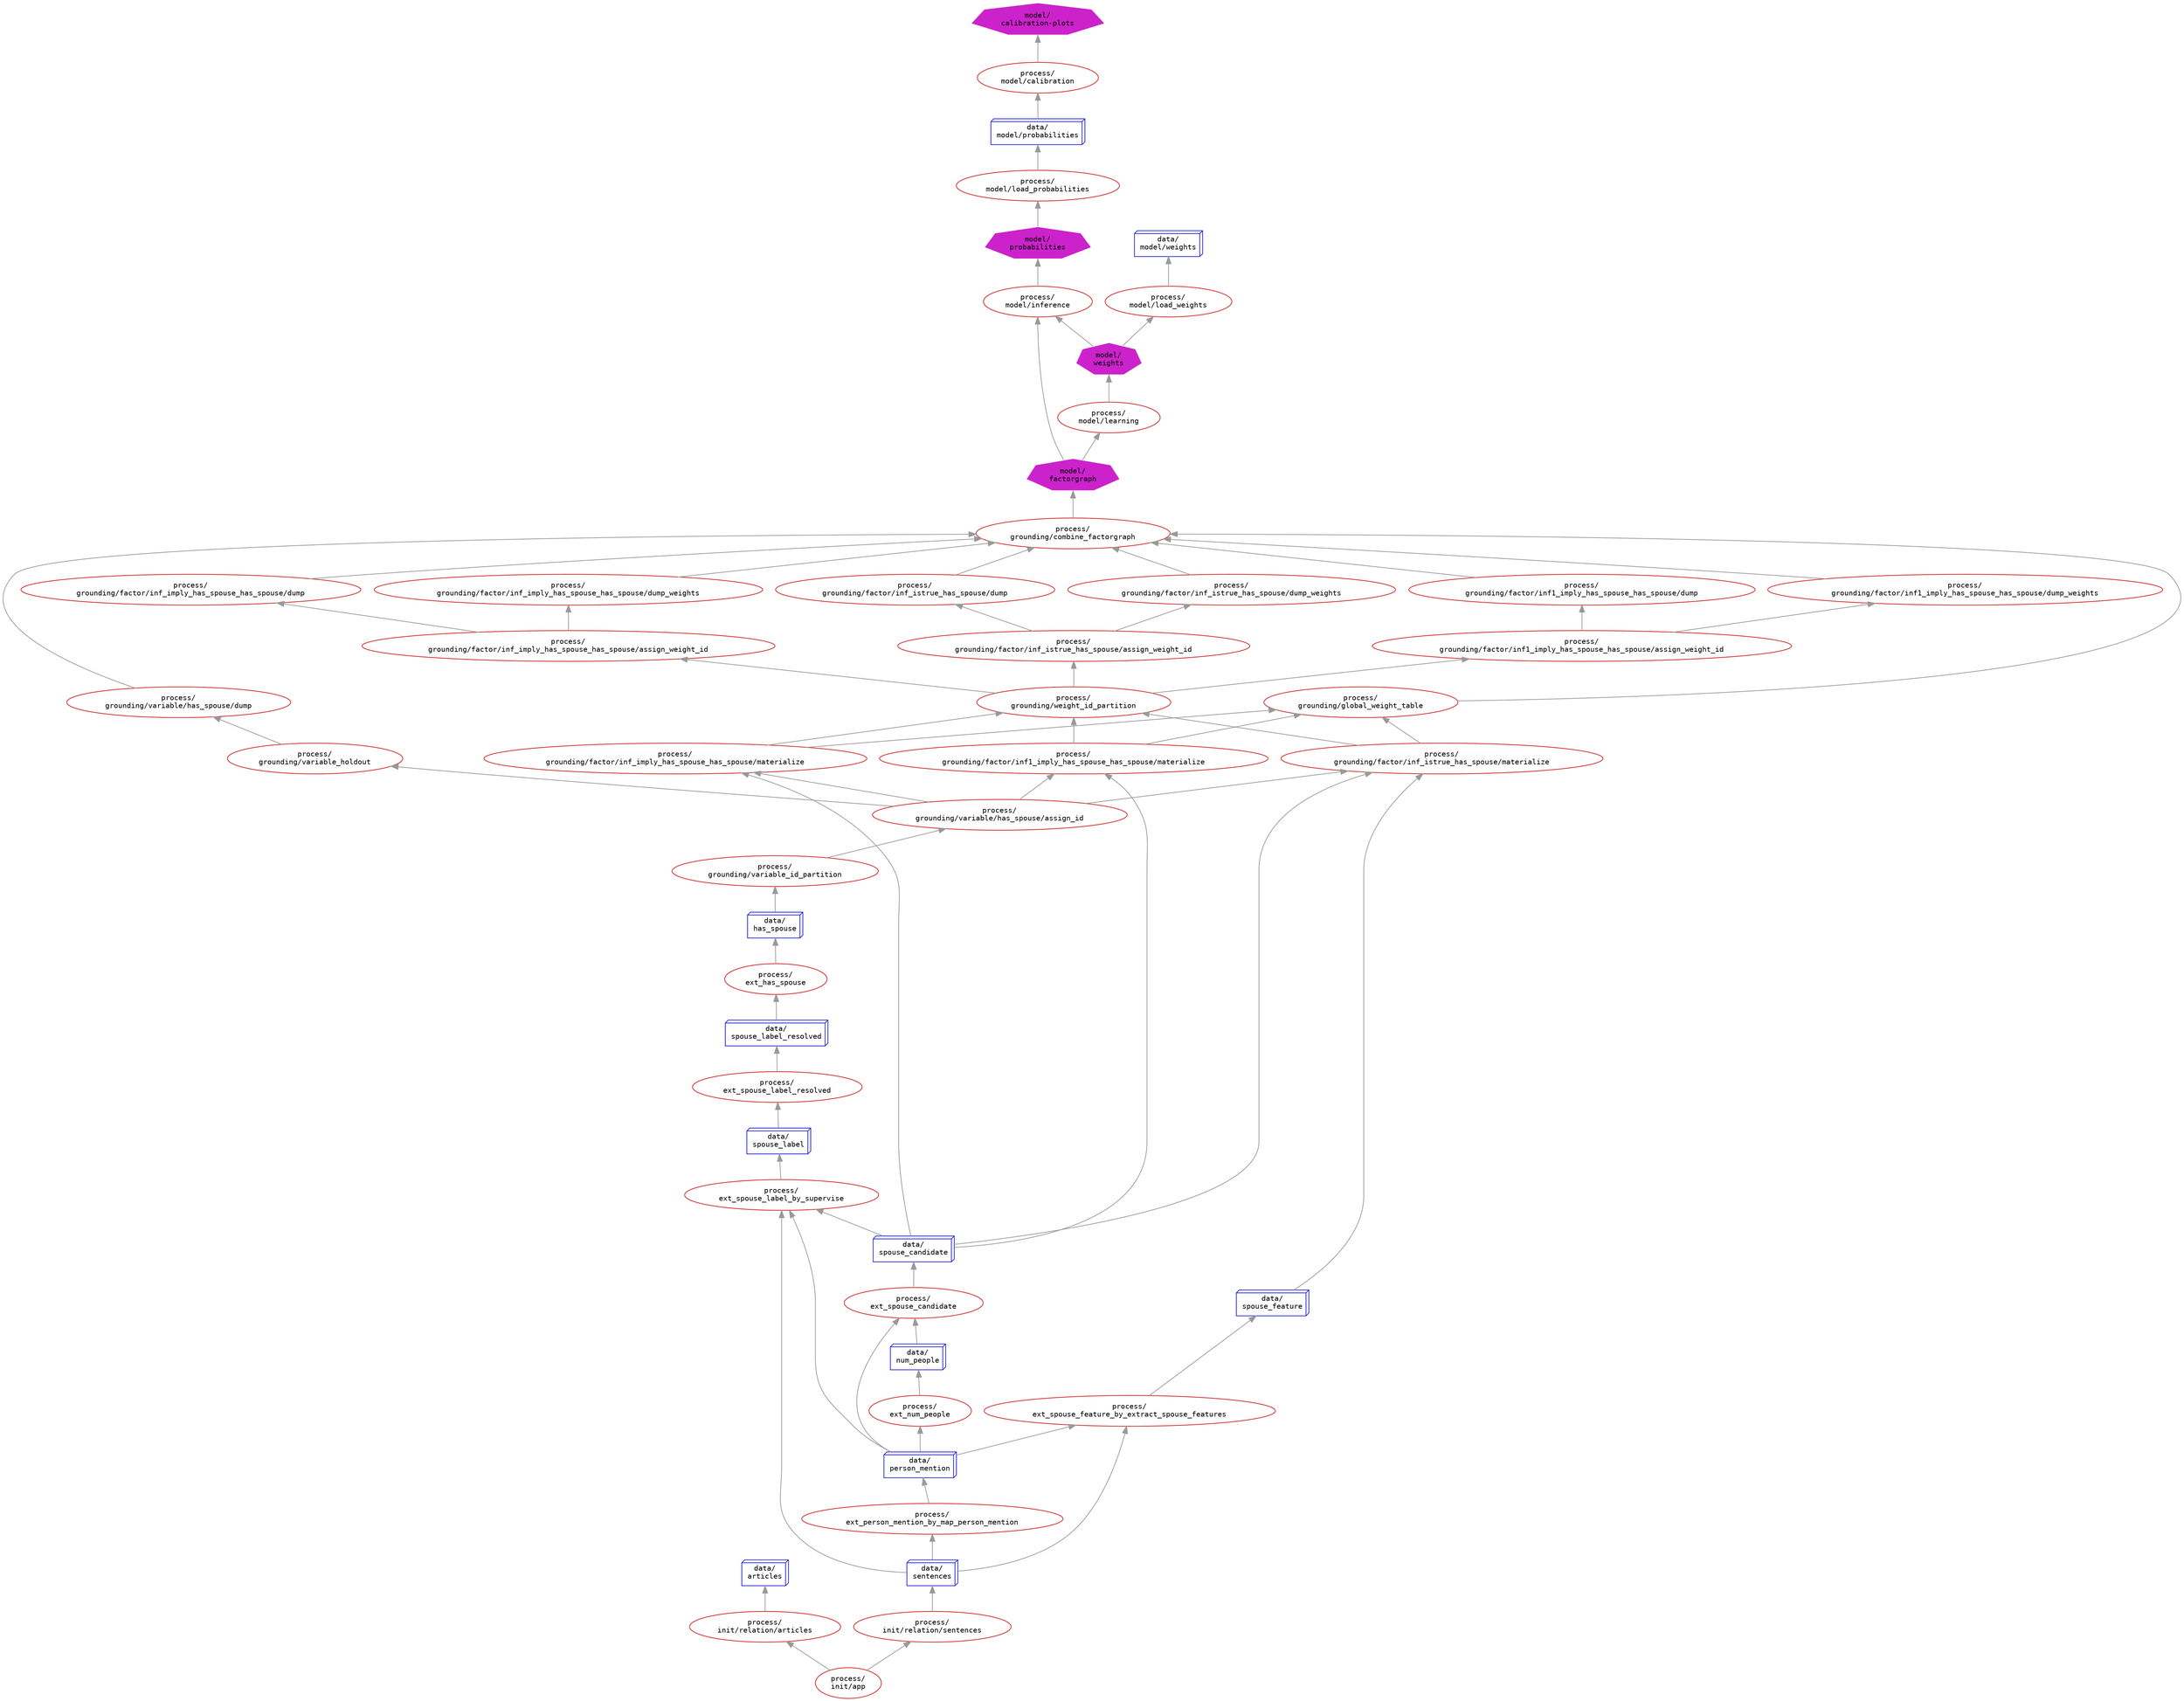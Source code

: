 
digraph "spouseLocal data flow" {
    graph[rankdir=BT  # bottom-to-top drawing (or RL/right-to-left may also make sense)
    ];
    node [shape=box
         ,style=dotted
         ,fontsize=10
         ,fontname="Ubuntu Mono,Envy Code R,Oxygen Mono,Consolas,Menlo,Monaco,Andale Mono"
    ];
    edge [color="#999999"];


"process/
init/app" [shape=ellipse  color="#cc2222" style=solid];

"process/
init/relation/articles" [shape=ellipse  color="#cc2222" style=solid];

"process/
init/app" -> "process/
init/relation/articles" [
label=""

];

"process/
init/relation/sentences" [shape=ellipse  color="#cc2222" style=solid];

"process/
init/app" -> "process/
init/relation/sentences" [
label=""

];

"process/
ext_has_spouse" [shape=ellipse  color="#cc2222" style=solid];

"data/
spouse_label_resolved" -> "process/
ext_has_spouse" [
label=""

];

"process/
ext_num_people" [shape=ellipse  color="#cc2222" style=solid];

"data/
person_mention" -> "process/
ext_num_people" [
label=""

];

"process/
ext_person_mention_by_map_person_mention" [shape=ellipse  color="#cc2222" style=solid];

"data/
sentences" -> "process/
ext_person_mention_by_map_person_mention" [
label=""

];

"process/
ext_spouse_candidate" [shape=ellipse  color="#cc2222" style=solid];

"data/
num_people" -> "process/
ext_spouse_candidate" [
label=""

];

"data/
person_mention" -> "process/
ext_spouse_candidate" [
label=""

];

"process/
ext_spouse_feature_by_extract_spouse_features" [shape=ellipse  color="#cc2222" style=solid];

"data/
person_mention" -> "process/
ext_spouse_feature_by_extract_spouse_features" [
label=""

];

"data/
sentences" -> "process/
ext_spouse_feature_by_extract_spouse_features" [
label=""

];

"process/
ext_spouse_label_by_supervise" [shape=ellipse  color="#cc2222" style=solid];

"data/
person_mention" -> "process/
ext_spouse_label_by_supervise" [
label=""

];

"data/
sentences" -> "process/
ext_spouse_label_by_supervise" [
label=""

];

"data/
spouse_candidate" -> "process/
ext_spouse_label_by_supervise" [
label=""

];

"process/
ext_spouse_label_resolved" [shape=ellipse  color="#cc2222" style=solid];

"data/
spouse_label" -> "process/
ext_spouse_label_resolved" [
label=""

];

"process/
grounding/variable_id_partition" [shape=ellipse  color="#cc2222" style=solid];

"data/
has_spouse" -> "process/
grounding/variable_id_partition" [
label=""

];

"process/
grounding/variable/has_spouse/assign_id" [shape=ellipse  color="#cc2222" style=solid];

"process/
grounding/variable_id_partition" -> "process/
grounding/variable/has_spouse/assign_id" [
label=""

];

"process/
grounding/variable_holdout" [shape=ellipse  color="#cc2222" style=solid];

"process/
grounding/variable/has_spouse/assign_id" -> "process/
grounding/variable_holdout" [
label=""

];

"process/
grounding/variable/has_spouse/dump" [shape=ellipse  color="#cc2222" style=solid];

"process/
grounding/variable_holdout" -> "process/
grounding/variable/has_spouse/dump" [
label=""

];

"process/
grounding/factor/inf1_imply_has_spouse_has_spouse/materialize" [shape=ellipse  color="#cc2222" style=solid];

"data/
spouse_candidate" -> "process/
grounding/factor/inf1_imply_has_spouse_has_spouse/materialize" [
label=""

];

"process/
grounding/variable/has_spouse/assign_id" -> "process/
grounding/factor/inf1_imply_has_spouse_has_spouse/materialize" [
label=""

];

"process/
grounding/factor/inf_imply_has_spouse_has_spouse/materialize" [shape=ellipse  color="#cc2222" style=solid];

"data/
spouse_candidate" -> "process/
grounding/factor/inf_imply_has_spouse_has_spouse/materialize" [
label=""

];

"process/
grounding/variable/has_spouse/assign_id" -> "process/
grounding/factor/inf_imply_has_spouse_has_spouse/materialize" [
label=""

];

"process/
grounding/factor/inf_istrue_has_spouse/materialize" [shape=ellipse  color="#cc2222" style=solid];

"data/
spouse_candidate" -> "process/
grounding/factor/inf_istrue_has_spouse/materialize" [
label=""

];

"data/
spouse_feature" -> "process/
grounding/factor/inf_istrue_has_spouse/materialize" [
label=""

];

"process/
grounding/variable/has_spouse/assign_id" -> "process/
grounding/factor/inf_istrue_has_spouse/materialize" [
label=""

];

"process/
grounding/weight_id_partition" [shape=ellipse  color="#cc2222" style=solid];

"process/
grounding/factor/inf1_imply_has_spouse_has_spouse/materialize" -> "process/
grounding/weight_id_partition" [
label=""

];

"process/
grounding/factor/inf_imply_has_spouse_has_spouse/materialize" -> "process/
grounding/weight_id_partition" [
label=""

];

"process/
grounding/factor/inf_istrue_has_spouse/materialize" -> "process/
grounding/weight_id_partition" [
label=""

];

"process/
grounding/global_weight_table" [shape=ellipse  color="#cc2222" style=solid];

"process/
grounding/factor/inf1_imply_has_spouse_has_spouse/materialize" -> "process/
grounding/global_weight_table" [
label=""

];

"process/
grounding/factor/inf_imply_has_spouse_has_spouse/materialize" -> "process/
grounding/global_weight_table" [
label=""

];

"process/
grounding/factor/inf_istrue_has_spouse/materialize" -> "process/
grounding/global_weight_table" [
label=""

];

"process/
grounding/factor/inf1_imply_has_spouse_has_spouse/assign_weight_id" [shape=ellipse  color="#cc2222" style=solid];

"process/
grounding/weight_id_partition" -> "process/
grounding/factor/inf1_imply_has_spouse_has_spouse/assign_weight_id" [
label=""

];

"process/
grounding/factor/inf_imply_has_spouse_has_spouse/assign_weight_id" [shape=ellipse  color="#cc2222" style=solid];

"process/
grounding/weight_id_partition" -> "process/
grounding/factor/inf_imply_has_spouse_has_spouse/assign_weight_id" [
label=""

];

"process/
grounding/factor/inf_istrue_has_spouse/assign_weight_id" [shape=ellipse  color="#cc2222" style=solid];

"process/
grounding/weight_id_partition" -> "process/
grounding/factor/inf_istrue_has_spouse/assign_weight_id" [
label=""

];

"process/
grounding/factor/inf1_imply_has_spouse_has_spouse/dump" [shape=ellipse  color="#cc2222" style=solid];

"process/
grounding/factor/inf1_imply_has_spouse_has_spouse/assign_weight_id" -> "process/
grounding/factor/inf1_imply_has_spouse_has_spouse/dump" [
label=""

];

"process/
grounding/factor/inf_imply_has_spouse_has_spouse/dump" [shape=ellipse  color="#cc2222" style=solid];

"process/
grounding/factor/inf_imply_has_spouse_has_spouse/assign_weight_id" -> "process/
grounding/factor/inf_imply_has_spouse_has_spouse/dump" [
label=""

];

"process/
grounding/factor/inf_istrue_has_spouse/dump" [shape=ellipse  color="#cc2222" style=solid];

"process/
grounding/factor/inf_istrue_has_spouse/assign_weight_id" -> "process/
grounding/factor/inf_istrue_has_spouse/dump" [
label=""

];

"process/
grounding/factor/inf1_imply_has_spouse_has_spouse/dump_weights" [shape=ellipse  color="#cc2222" style=solid];

"process/
grounding/factor/inf1_imply_has_spouse_has_spouse/assign_weight_id" -> "process/
grounding/factor/inf1_imply_has_spouse_has_spouse/dump_weights" [
label=""

];

"process/
grounding/factor/inf_imply_has_spouse_has_spouse/dump_weights" [shape=ellipse  color="#cc2222" style=solid];

"process/
grounding/factor/inf_imply_has_spouse_has_spouse/assign_weight_id" -> "process/
grounding/factor/inf_imply_has_spouse_has_spouse/dump_weights" [
label=""

];

"process/
grounding/factor/inf_istrue_has_spouse/dump_weights" [shape=ellipse  color="#cc2222" style=solid];

"process/
grounding/factor/inf_istrue_has_spouse/assign_weight_id" -> "process/
grounding/factor/inf_istrue_has_spouse/dump_weights" [
label=""

];

"process/
grounding/combine_factorgraph" [shape=ellipse  color="#cc2222" style=solid];

"process/
grounding/factor/inf1_imply_has_spouse_has_spouse/dump" -> "process/
grounding/combine_factorgraph" [
label=""

];

"process/
grounding/factor/inf1_imply_has_spouse_has_spouse/dump_weights" -> "process/
grounding/combine_factorgraph" [
label=""

];

"process/
grounding/factor/inf_imply_has_spouse_has_spouse/dump" -> "process/
grounding/combine_factorgraph" [
label=""

];

"process/
grounding/factor/inf_imply_has_spouse_has_spouse/dump_weights" -> "process/
grounding/combine_factorgraph" [
label=""

];

"process/
grounding/factor/inf_istrue_has_spouse/dump" -> "process/
grounding/combine_factorgraph" [
label=""

];

"process/
grounding/factor/inf_istrue_has_spouse/dump_weights" -> "process/
grounding/combine_factorgraph" [
label=""

];

"process/
grounding/global_weight_table" -> "process/
grounding/combine_factorgraph" [
label=""

];

"process/
grounding/variable/has_spouse/dump" -> "process/
grounding/combine_factorgraph" [
label=""

];

"process/
model/learning" [shape=ellipse  color="#cc2222" style=solid];

"model/
factorgraph" -> "process/
model/learning" [
label=""

];

"process/
model/inference" [shape=ellipse  color="#cc2222" style=solid];

"model/
factorgraph" -> "process/
model/inference" [
label=""

];

"model/
weights" -> "process/
model/inference" [
label=""

];

"process/
model/load_weights" [shape=ellipse  color="#cc2222" style=solid];

"model/
weights" -> "process/
model/load_weights" [
label=""

];

"process/
model/load_probabilities" [shape=ellipse  color="#cc2222" style=solid];

"model/
probabilities" -> "process/
model/load_probabilities" [
label=""

];

"process/
model/calibration" [shape=ellipse  color="#cc2222" style=solid];

"data/
model/probabilities" -> "process/
model/calibration" [
label=""

];

"data/
articles" [shape=box3d    color="#2222cc" style=solid];

"process/
init/relation/articles" -> "data/
articles" [
label=""

];

"data/
has_spouse" [shape=box3d    color="#2222cc" style=solid];

"process/
ext_has_spouse" -> "data/
has_spouse" [
label=""

];

"data/
model/probabilities" [shape=box3d    color="#2222cc" style=solid];

"process/
model/load_probabilities" -> "data/
model/probabilities" [
label=""

];

"data/
model/weights" [shape=box3d    color="#2222cc" style=solid];

"process/
model/load_weights" -> "data/
model/weights" [
label=""

];

"data/
num_people" [shape=box3d    color="#2222cc" style=solid];

"process/
ext_num_people" -> "data/
num_people" [
label=""

];

"data/
person_mention" [shape=box3d    color="#2222cc" style=solid];

"process/
ext_person_mention_by_map_person_mention" -> "data/
person_mention" [
label=""

];

"data/
sentences" [shape=box3d    color="#2222cc" style=solid];

"process/
init/relation/sentences" -> "data/
sentences" [
label=""

];

"data/
spouse_candidate" [shape=box3d    color="#2222cc" style=solid];

"process/
ext_spouse_candidate" -> "data/
spouse_candidate" [
label=""

];

"data/
spouse_feature" [shape=box3d    color="#2222cc" style=solid];

"process/
ext_spouse_feature_by_extract_spouse_features" -> "data/
spouse_feature" [
label=""

];

"data/
spouse_label" [shape=box3d    color="#2222cc" style=solid];

"process/
ext_spouse_label_by_supervise" -> "data/
spouse_label" [
label=""

];

"data/
spouse_label_resolved" [shape=box3d    color="#2222cc" style=solid];

"process/
ext_spouse_label_resolved" -> "data/
spouse_label_resolved" [
label=""

];

"model/
calibration-plots" [shape=septagon color="#ffffff" style=filled fillcolor="#cc22cc"];

"process/
model/calibration" -> "model/
calibration-plots" [
label=""

];

"model/
factorgraph" [shape=septagon color="#ffffff" style=filled fillcolor="#cc22cc"];

"process/
grounding/combine_factorgraph" -> "model/
factorgraph" [
label=""

];

"model/
probabilities" [shape=septagon color="#ffffff" style=filled fillcolor="#cc22cc"];

"process/
model/inference" -> "model/
probabilities" [
label=""

];

"model/
weights" [shape=septagon color="#ffffff" style=filled fillcolor="#cc22cc"];

"process/
model/learning" -> "model/
weights" [
label=""

];


}

